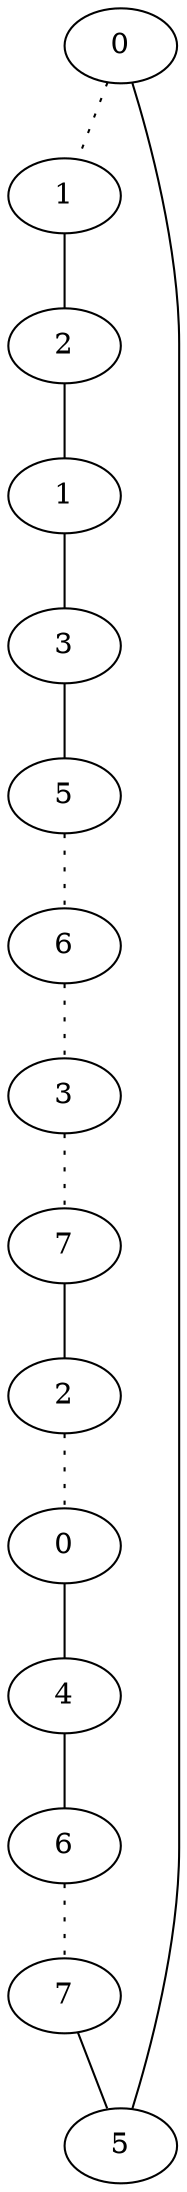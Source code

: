 graph {
a0[label=0];
a1[label=1];
a2[label=2];
a3[label=1];
a4[label=3];
a5[label=5];
a6[label=6];
a7[label=3];
a8[label=7];
a9[label=2];
a10[label=0];
a11[label=4];
a12[label=6];
a13[label=7];
a14[label=5];
a0 -- a1 [style=dotted];
a0 -- a14;
a1 -- a2;
a2 -- a3;
a3 -- a4;
a4 -- a5;
a5 -- a6 [style=dotted];
a6 -- a7 [style=dotted];
a7 -- a8 [style=dotted];
a8 -- a9;
a9 -- a10 [style=dotted];
a10 -- a11;
a11 -- a12;
a12 -- a13 [style=dotted];
a13 -- a14;
}
